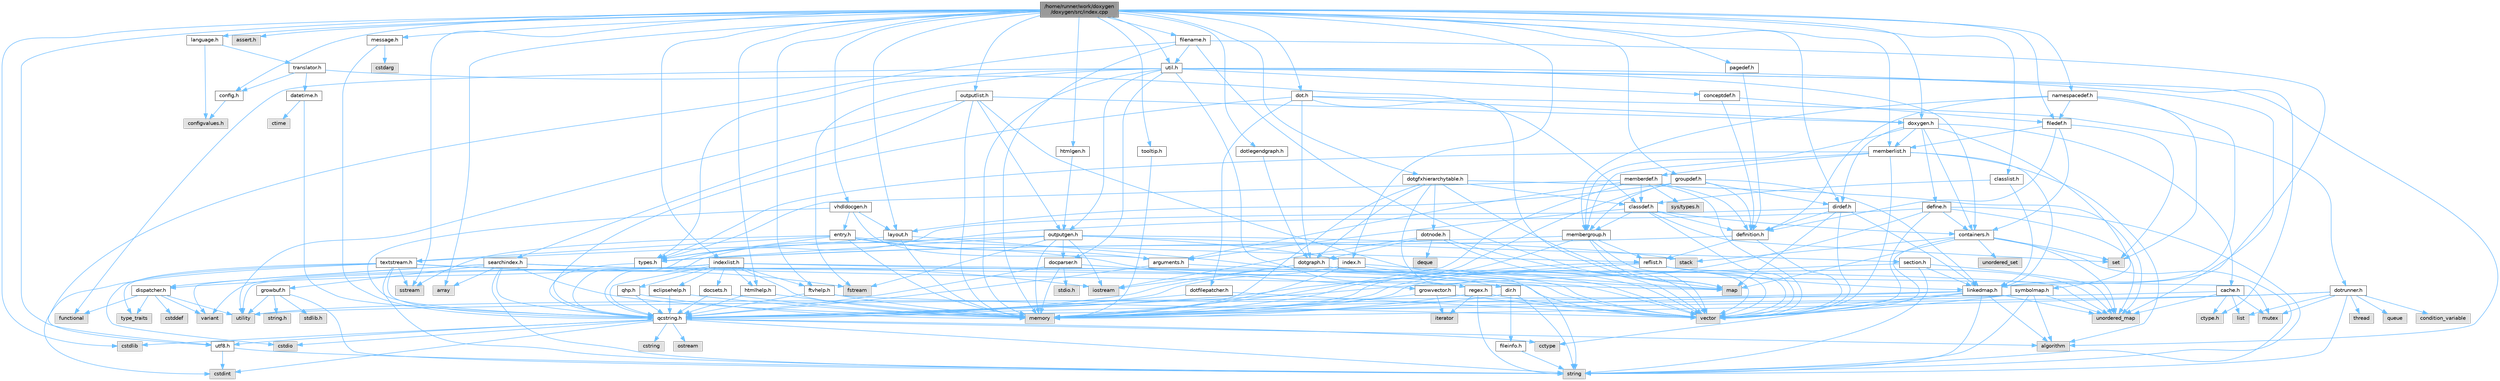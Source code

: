 digraph "/home/runner/work/doxygen/doxygen/src/index.cpp"
{
 // INTERACTIVE_SVG=YES
 // LATEX_PDF_SIZE
  bgcolor="transparent";
  edge [fontname=Helvetica,fontsize=10,labelfontname=Helvetica,labelfontsize=10];
  node [fontname=Helvetica,fontsize=10,shape=box,height=0.2,width=0.4];
  Node1 [label="/home/runner/work/doxygen\l/doxygen/src/index.cpp",height=0.2,width=0.4,color="gray40", fillcolor="grey60", style="filled", fontcolor="black",tooltip="This file contains functions for the various index pages."];
  Node1 -> Node2 [color="steelblue1",style="solid"];
  Node2 [label="cstdlib",height=0.2,width=0.4,color="grey60", fillcolor="#E0E0E0", style="filled",tooltip=" "];
  Node1 -> Node3 [color="steelblue1",style="solid"];
  Node3 [label="sstream",height=0.2,width=0.4,color="grey60", fillcolor="#E0E0E0", style="filled",tooltip=" "];
  Node1 -> Node4 [color="steelblue1",style="solid"];
  Node4 [label="array",height=0.2,width=0.4,color="grey60", fillcolor="#E0E0E0", style="filled",tooltip=" "];
  Node1 -> Node5 [color="steelblue1",style="solid"];
  Node5 [label="assert.h",height=0.2,width=0.4,color="grey60", fillcolor="#E0E0E0", style="filled",tooltip=" "];
  Node1 -> Node6 [color="steelblue1",style="solid"];
  Node6 [label="message.h",height=0.2,width=0.4,color="grey40", fillcolor="white", style="filled",URL="$d2/d0d/message_8h.html",tooltip=" "];
  Node6 -> Node7 [color="steelblue1",style="solid"];
  Node7 [label="cstdarg",height=0.2,width=0.4,color="grey60", fillcolor="#E0E0E0", style="filled",tooltip=" "];
  Node6 -> Node8 [color="steelblue1",style="solid"];
  Node8 [label="qcstring.h",height=0.2,width=0.4,color="grey40", fillcolor="white", style="filled",URL="$d7/d5c/qcstring_8h.html",tooltip=" "];
  Node8 -> Node9 [color="steelblue1",style="solid"];
  Node9 [label="string",height=0.2,width=0.4,color="grey60", fillcolor="#E0E0E0", style="filled",tooltip=" "];
  Node8 -> Node10 [color="steelblue1",style="solid"];
  Node10 [label="algorithm",height=0.2,width=0.4,color="grey60", fillcolor="#E0E0E0", style="filled",tooltip=" "];
  Node8 -> Node11 [color="steelblue1",style="solid"];
  Node11 [label="cctype",height=0.2,width=0.4,color="grey60", fillcolor="#E0E0E0", style="filled",tooltip=" "];
  Node8 -> Node12 [color="steelblue1",style="solid"];
  Node12 [label="cstring",height=0.2,width=0.4,color="grey60", fillcolor="#E0E0E0", style="filled",tooltip=" "];
  Node8 -> Node13 [color="steelblue1",style="solid"];
  Node13 [label="cstdio",height=0.2,width=0.4,color="grey60", fillcolor="#E0E0E0", style="filled",tooltip=" "];
  Node8 -> Node2 [color="steelblue1",style="solid"];
  Node8 -> Node14 [color="steelblue1",style="solid"];
  Node14 [label="cstdint",height=0.2,width=0.4,color="grey60", fillcolor="#E0E0E0", style="filled",tooltip=" "];
  Node8 -> Node15 [color="steelblue1",style="solid"];
  Node15 [label="ostream",height=0.2,width=0.4,color="grey60", fillcolor="#E0E0E0", style="filled",tooltip=" "];
  Node8 -> Node16 [color="steelblue1",style="solid"];
  Node16 [label="utf8.h",height=0.2,width=0.4,color="grey40", fillcolor="white", style="filled",URL="$db/d7c/utf8_8h.html",tooltip="Various UTF8 related helper functions."];
  Node16 -> Node14 [color="steelblue1",style="solid"];
  Node16 -> Node9 [color="steelblue1",style="solid"];
  Node1 -> Node17 [color="steelblue1",style="solid"];
  Node17 [label="index.h",height=0.2,width=0.4,color="grey40", fillcolor="white", style="filled",URL="$d1/db5/index_8h.html",tooltip=" "];
  Node17 -> Node18 [color="steelblue1",style="solid"];
  Node18 [label="memory",height=0.2,width=0.4,color="grey60", fillcolor="#E0E0E0", style="filled",tooltip=" "];
  Node17 -> Node19 [color="steelblue1",style="solid"];
  Node19 [label="vector",height=0.2,width=0.4,color="grey60", fillcolor="#E0E0E0", style="filled",tooltip=" "];
  Node17 -> Node20 [color="steelblue1",style="solid"];
  Node20 [label="map",height=0.2,width=0.4,color="grey60", fillcolor="#E0E0E0", style="filled",tooltip=" "];
  Node17 -> Node8 [color="steelblue1",style="solid"];
  Node1 -> Node21 [color="steelblue1",style="solid"];
  Node21 [label="indexlist.h",height=0.2,width=0.4,color="grey40", fillcolor="white", style="filled",URL="$d5/d61/indexlist_8h.html",tooltip=" "];
  Node21 -> Node22 [color="steelblue1",style="solid"];
  Node22 [label="utility",height=0.2,width=0.4,color="grey60", fillcolor="#E0E0E0", style="filled",tooltip=" "];
  Node21 -> Node19 [color="steelblue1",style="solid"];
  Node21 -> Node18 [color="steelblue1",style="solid"];
  Node21 -> Node23 [color="steelblue1",style="solid"];
  Node23 [label="mutex",height=0.2,width=0.4,color="grey60", fillcolor="#E0E0E0", style="filled",tooltip=" "];
  Node21 -> Node24 [color="steelblue1",style="solid"];
  Node24 [label="variant",height=0.2,width=0.4,color="grey60", fillcolor="#E0E0E0", style="filled",tooltip=" "];
  Node21 -> Node8 [color="steelblue1",style="solid"];
  Node21 -> Node25 [color="steelblue1",style="solid"];
  Node25 [label="dispatcher.h",height=0.2,width=0.4,color="grey40", fillcolor="white", style="filled",URL="$da/d73/dispatcher_8h.html",tooltip=" "];
  Node25 -> Node26 [color="steelblue1",style="solid"];
  Node26 [label="cstddef",height=0.2,width=0.4,color="grey60", fillcolor="#E0E0E0", style="filled",tooltip=" "];
  Node25 -> Node22 [color="steelblue1",style="solid"];
  Node25 -> Node27 [color="steelblue1",style="solid"];
  Node27 [label="functional",height=0.2,width=0.4,color="grey60", fillcolor="#E0E0E0", style="filled",tooltip=" "];
  Node25 -> Node24 [color="steelblue1",style="solid"];
  Node25 -> Node28 [color="steelblue1",style="solid"];
  Node28 [label="type_traits",height=0.2,width=0.4,color="grey60", fillcolor="#E0E0E0", style="filled",tooltip=" "];
  Node21 -> Node29 [color="steelblue1",style="solid"];
  Node29 [label="docsets.h",height=0.2,width=0.4,color="grey40", fillcolor="white", style="filled",URL="$d1/db2/docsets_8h.html",tooltip=" "];
  Node29 -> Node18 [color="steelblue1",style="solid"];
  Node29 -> Node8 [color="steelblue1",style="solid"];
  Node21 -> Node30 [color="steelblue1",style="solid"];
  Node30 [label="eclipsehelp.h",height=0.2,width=0.4,color="grey40", fillcolor="white", style="filled",URL="$db/d9e/eclipsehelp_8h.html",tooltip=" "];
  Node30 -> Node18 [color="steelblue1",style="solid"];
  Node30 -> Node8 [color="steelblue1",style="solid"];
  Node21 -> Node31 [color="steelblue1",style="solid"];
  Node31 [label="ftvhelp.h",height=0.2,width=0.4,color="grey40", fillcolor="white", style="filled",URL="$d2/d4a/ftvhelp_8h.html",tooltip=" "];
  Node31 -> Node18 [color="steelblue1",style="solid"];
  Node31 -> Node19 [color="steelblue1",style="solid"];
  Node31 -> Node8 [color="steelblue1",style="solid"];
  Node21 -> Node32 [color="steelblue1",style="solid"];
  Node32 [label="htmlhelp.h",height=0.2,width=0.4,color="grey40", fillcolor="white", style="filled",URL="$d8/dc3/htmlhelp_8h.html",tooltip=" "];
  Node32 -> Node18 [color="steelblue1",style="solid"];
  Node32 -> Node8 [color="steelblue1",style="solid"];
  Node21 -> Node33 [color="steelblue1",style="solid"];
  Node33 [label="qhp.h",height=0.2,width=0.4,color="grey40", fillcolor="white", style="filled",URL="$dc/d20/qhp_8h.html",tooltip=" "];
  Node33 -> Node18 [color="steelblue1",style="solid"];
  Node33 -> Node8 [color="steelblue1",style="solid"];
  Node1 -> Node34 [color="steelblue1",style="solid"];
  Node34 [label="doxygen.h",height=0.2,width=0.4,color="grey40", fillcolor="white", style="filled",URL="$d1/da1/doxygen_8h.html",tooltip=" "];
  Node34 -> Node35 [color="steelblue1",style="solid"];
  Node35 [label="containers.h",height=0.2,width=0.4,color="grey40", fillcolor="white", style="filled",URL="$d5/d75/containers_8h.html",tooltip=" "];
  Node35 -> Node19 [color="steelblue1",style="solid"];
  Node35 -> Node9 [color="steelblue1",style="solid"];
  Node35 -> Node36 [color="steelblue1",style="solid"];
  Node36 [label="set",height=0.2,width=0.4,color="grey60", fillcolor="#E0E0E0", style="filled",tooltip=" "];
  Node35 -> Node20 [color="steelblue1",style="solid"];
  Node35 -> Node37 [color="steelblue1",style="solid"];
  Node37 [label="unordered_set",height=0.2,width=0.4,color="grey60", fillcolor="#E0E0E0", style="filled",tooltip=" "];
  Node35 -> Node38 [color="steelblue1",style="solid"];
  Node38 [label="unordered_map",height=0.2,width=0.4,color="grey60", fillcolor="#E0E0E0", style="filled",tooltip=" "];
  Node35 -> Node39 [color="steelblue1",style="solid"];
  Node39 [label="stack",height=0.2,width=0.4,color="grey60", fillcolor="#E0E0E0", style="filled",tooltip=" "];
  Node34 -> Node40 [color="steelblue1",style="solid"];
  Node40 [label="membergroup.h",height=0.2,width=0.4,color="grey40", fillcolor="white", style="filled",URL="$d9/d11/membergroup_8h.html",tooltip=" "];
  Node40 -> Node19 [color="steelblue1",style="solid"];
  Node40 -> Node20 [color="steelblue1",style="solid"];
  Node40 -> Node18 [color="steelblue1",style="solid"];
  Node40 -> Node41 [color="steelblue1",style="solid"];
  Node41 [label="types.h",height=0.2,width=0.4,color="grey40", fillcolor="white", style="filled",URL="$d9/d49/types_8h.html",tooltip="This file contains a number of basic enums and types."];
  Node41 -> Node8 [color="steelblue1",style="solid"];
  Node40 -> Node42 [color="steelblue1",style="solid"];
  Node42 [label="reflist.h",height=0.2,width=0.4,color="grey40", fillcolor="white", style="filled",URL="$d1/d02/reflist_8h.html",tooltip=" "];
  Node42 -> Node19 [color="steelblue1",style="solid"];
  Node42 -> Node38 [color="steelblue1",style="solid"];
  Node42 -> Node18 [color="steelblue1",style="solid"];
  Node42 -> Node8 [color="steelblue1",style="solid"];
  Node42 -> Node43 [color="steelblue1",style="solid"];
  Node43 [label="linkedmap.h",height=0.2,width=0.4,color="grey40", fillcolor="white", style="filled",URL="$da/de1/linkedmap_8h.html",tooltip=" "];
  Node43 -> Node38 [color="steelblue1",style="solid"];
  Node43 -> Node19 [color="steelblue1",style="solid"];
  Node43 -> Node18 [color="steelblue1",style="solid"];
  Node43 -> Node9 [color="steelblue1",style="solid"];
  Node43 -> Node10 [color="steelblue1",style="solid"];
  Node43 -> Node11 [color="steelblue1",style="solid"];
  Node43 -> Node8 [color="steelblue1",style="solid"];
  Node34 -> Node44 [color="steelblue1",style="solid"];
  Node44 [label="dirdef.h",height=0.2,width=0.4,color="grey40", fillcolor="white", style="filled",URL="$d6/d15/dirdef_8h.html",tooltip=" "];
  Node44 -> Node19 [color="steelblue1",style="solid"];
  Node44 -> Node20 [color="steelblue1",style="solid"];
  Node44 -> Node8 [color="steelblue1",style="solid"];
  Node44 -> Node43 [color="steelblue1",style="solid"];
  Node44 -> Node45 [color="steelblue1",style="solid"];
  Node45 [label="definition.h",height=0.2,width=0.4,color="grey40", fillcolor="white", style="filled",URL="$df/da1/definition_8h.html",tooltip=" "];
  Node45 -> Node19 [color="steelblue1",style="solid"];
  Node45 -> Node41 [color="steelblue1",style="solid"];
  Node45 -> Node42 [color="steelblue1",style="solid"];
  Node34 -> Node46 [color="steelblue1",style="solid"];
  Node46 [label="memberlist.h",height=0.2,width=0.4,color="grey40", fillcolor="white", style="filled",URL="$dd/d78/memberlist_8h.html",tooltip=" "];
  Node46 -> Node19 [color="steelblue1",style="solid"];
  Node46 -> Node10 [color="steelblue1",style="solid"];
  Node46 -> Node47 [color="steelblue1",style="solid"];
  Node47 [label="memberdef.h",height=0.2,width=0.4,color="grey40", fillcolor="white", style="filled",URL="$d4/d46/memberdef_8h.html",tooltip=" "];
  Node47 -> Node19 [color="steelblue1",style="solid"];
  Node47 -> Node18 [color="steelblue1",style="solid"];
  Node47 -> Node48 [color="steelblue1",style="solid"];
  Node48 [label="sys/types.h",height=0.2,width=0.4,color="grey60", fillcolor="#E0E0E0", style="filled",tooltip=" "];
  Node47 -> Node41 [color="steelblue1",style="solid"];
  Node47 -> Node45 [color="steelblue1",style="solid"];
  Node47 -> Node49 [color="steelblue1",style="solid"];
  Node49 [label="arguments.h",height=0.2,width=0.4,color="grey40", fillcolor="white", style="filled",URL="$df/d9b/arguments_8h.html",tooltip=" "];
  Node49 -> Node19 [color="steelblue1",style="solid"];
  Node49 -> Node8 [color="steelblue1",style="solid"];
  Node47 -> Node50 [color="steelblue1",style="solid"];
  Node50 [label="classdef.h",height=0.2,width=0.4,color="grey40", fillcolor="white", style="filled",URL="$d1/da6/classdef_8h.html",tooltip=" "];
  Node50 -> Node19 [color="steelblue1",style="solid"];
  Node50 -> Node36 [color="steelblue1",style="solid"];
  Node50 -> Node35 [color="steelblue1",style="solid"];
  Node50 -> Node45 [color="steelblue1",style="solid"];
  Node50 -> Node49 [color="steelblue1",style="solid"];
  Node50 -> Node40 [color="steelblue1",style="solid"];
  Node46 -> Node43 [color="steelblue1",style="solid"];
  Node46 -> Node41 [color="steelblue1",style="solid"];
  Node46 -> Node40 [color="steelblue1",style="solid"];
  Node34 -> Node51 [color="steelblue1",style="solid"];
  Node51 [label="define.h",height=0.2,width=0.4,color="grey40", fillcolor="white", style="filled",URL="$df/d67/define_8h.html",tooltip=" "];
  Node51 -> Node19 [color="steelblue1",style="solid"];
  Node51 -> Node18 [color="steelblue1",style="solid"];
  Node51 -> Node9 [color="steelblue1",style="solid"];
  Node51 -> Node38 [color="steelblue1",style="solid"];
  Node51 -> Node8 [color="steelblue1",style="solid"];
  Node51 -> Node35 [color="steelblue1",style="solid"];
  Node34 -> Node52 [color="steelblue1",style="solid"];
  Node52 [label="cache.h",height=0.2,width=0.4,color="grey40", fillcolor="white", style="filled",URL="$d3/d26/cache_8h.html",tooltip=" "];
  Node52 -> Node53 [color="steelblue1",style="solid"];
  Node53 [label="list",height=0.2,width=0.4,color="grey60", fillcolor="#E0E0E0", style="filled",tooltip=" "];
  Node52 -> Node38 [color="steelblue1",style="solid"];
  Node52 -> Node23 [color="steelblue1",style="solid"];
  Node52 -> Node22 [color="steelblue1",style="solid"];
  Node52 -> Node54 [color="steelblue1",style="solid"];
  Node54 [label="ctype.h",height=0.2,width=0.4,color="grey60", fillcolor="#E0E0E0", style="filled",tooltip=" "];
  Node34 -> Node55 [color="steelblue1",style="solid"];
  Node55 [label="symbolmap.h",height=0.2,width=0.4,color="grey40", fillcolor="white", style="filled",URL="$d7/ddd/symbolmap_8h.html",tooltip=" "];
  Node55 -> Node10 [color="steelblue1",style="solid"];
  Node55 -> Node38 [color="steelblue1",style="solid"];
  Node55 -> Node19 [color="steelblue1",style="solid"];
  Node55 -> Node9 [color="steelblue1",style="solid"];
  Node55 -> Node22 [color="steelblue1",style="solid"];
  Node1 -> Node56 [color="steelblue1",style="solid"];
  Node56 [label="config.h",height=0.2,width=0.4,color="grey40", fillcolor="white", style="filled",URL="$db/d16/config_8h.html",tooltip=" "];
  Node56 -> Node57 [color="steelblue1",style="solid"];
  Node57 [label="configvalues.h",height=0.2,width=0.4,color="grey60", fillcolor="#E0E0E0", style="filled",tooltip=" "];
  Node1 -> Node58 [color="steelblue1",style="solid"];
  Node58 [label="filedef.h",height=0.2,width=0.4,color="grey40", fillcolor="white", style="filled",URL="$d4/d3a/filedef_8h.html",tooltip=" "];
  Node58 -> Node36 [color="steelblue1",style="solid"];
  Node58 -> Node45 [color="steelblue1",style="solid"];
  Node58 -> Node46 [color="steelblue1",style="solid"];
  Node58 -> Node35 [color="steelblue1",style="solid"];
  Node1 -> Node59 [color="steelblue1",style="solid"];
  Node59 [label="outputlist.h",height=0.2,width=0.4,color="grey40", fillcolor="white", style="filled",URL="$d2/db9/outputlist_8h.html",tooltip=" "];
  Node59 -> Node22 [color="steelblue1",style="solid"];
  Node59 -> Node19 [color="steelblue1",style="solid"];
  Node59 -> Node18 [color="steelblue1",style="solid"];
  Node59 -> Node60 [color="steelblue1",style="solid"];
  Node60 [label="outputgen.h",height=0.2,width=0.4,color="grey40", fillcolor="white", style="filled",URL="$df/d06/outputgen_8h.html",tooltip=" "];
  Node60 -> Node18 [color="steelblue1",style="solid"];
  Node60 -> Node39 [color="steelblue1",style="solid"];
  Node60 -> Node61 [color="steelblue1",style="solid"];
  Node61 [label="iostream",height=0.2,width=0.4,color="grey60", fillcolor="#E0E0E0", style="filled",tooltip=" "];
  Node60 -> Node62 [color="steelblue1",style="solid"];
  Node62 [label="fstream",height=0.2,width=0.4,color="grey60", fillcolor="#E0E0E0", style="filled",tooltip=" "];
  Node60 -> Node41 [color="steelblue1",style="solid"];
  Node60 -> Node17 [color="steelblue1",style="solid"];
  Node60 -> Node63 [color="steelblue1",style="solid"];
  Node63 [label="section.h",height=0.2,width=0.4,color="grey40", fillcolor="white", style="filled",URL="$d1/d2a/section_8h.html",tooltip=" "];
  Node63 -> Node9 [color="steelblue1",style="solid"];
  Node63 -> Node38 [color="steelblue1",style="solid"];
  Node63 -> Node8 [color="steelblue1",style="solid"];
  Node63 -> Node43 [color="steelblue1",style="solid"];
  Node60 -> Node64 [color="steelblue1",style="solid"];
  Node64 [label="textstream.h",height=0.2,width=0.4,color="grey40", fillcolor="white", style="filled",URL="$d4/d7d/textstream_8h.html",tooltip=" "];
  Node64 -> Node9 [color="steelblue1",style="solid"];
  Node64 -> Node61 [color="steelblue1",style="solid"];
  Node64 -> Node3 [color="steelblue1",style="solid"];
  Node64 -> Node14 [color="steelblue1",style="solid"];
  Node64 -> Node13 [color="steelblue1",style="solid"];
  Node64 -> Node62 [color="steelblue1",style="solid"];
  Node64 -> Node28 [color="steelblue1",style="solid"];
  Node64 -> Node8 [color="steelblue1",style="solid"];
  Node60 -> Node65 [color="steelblue1",style="solid"];
  Node65 [label="docparser.h",height=0.2,width=0.4,color="grey40", fillcolor="white", style="filled",URL="$de/d9c/docparser_8h.html",tooltip=" "];
  Node65 -> Node66 [color="steelblue1",style="solid"];
  Node66 [label="stdio.h",height=0.2,width=0.4,color="grey60", fillcolor="#E0E0E0", style="filled",tooltip=" "];
  Node65 -> Node18 [color="steelblue1",style="solid"];
  Node65 -> Node8 [color="steelblue1",style="solid"];
  Node65 -> Node67 [color="steelblue1",style="solid"];
  Node67 [label="growvector.h",height=0.2,width=0.4,color="grey40", fillcolor="white", style="filled",URL="$d7/d50/growvector_8h.html",tooltip=" "];
  Node67 -> Node19 [color="steelblue1",style="solid"];
  Node67 -> Node18 [color="steelblue1",style="solid"];
  Node67 -> Node68 [color="steelblue1",style="solid"];
  Node68 [label="iterator",height=0.2,width=0.4,color="grey60", fillcolor="#E0E0E0", style="filled",tooltip=" "];
  Node59 -> Node69 [color="steelblue1",style="solid"];
  Node69 [label="searchindex.h",height=0.2,width=0.4,color="grey40", fillcolor="white", style="filled",URL="$de/d07/searchindex_8h.html",tooltip="Web server based search engine."];
  Node69 -> Node18 [color="steelblue1",style="solid"];
  Node69 -> Node19 [color="steelblue1",style="solid"];
  Node69 -> Node20 [color="steelblue1",style="solid"];
  Node69 -> Node38 [color="steelblue1",style="solid"];
  Node69 -> Node9 [color="steelblue1",style="solid"];
  Node69 -> Node4 [color="steelblue1",style="solid"];
  Node69 -> Node24 [color="steelblue1",style="solid"];
  Node69 -> Node8 [color="steelblue1",style="solid"];
  Node69 -> Node70 [color="steelblue1",style="solid"];
  Node70 [label="growbuf.h",height=0.2,width=0.4,color="grey40", fillcolor="white", style="filled",URL="$dd/d72/growbuf_8h.html",tooltip=" "];
  Node70 -> Node22 [color="steelblue1",style="solid"];
  Node70 -> Node71 [color="steelblue1",style="solid"];
  Node71 [label="stdlib.h",height=0.2,width=0.4,color="grey60", fillcolor="#E0E0E0", style="filled",tooltip=" "];
  Node70 -> Node72 [color="steelblue1",style="solid"];
  Node72 [label="string.h",height=0.2,width=0.4,color="grey60", fillcolor="#E0E0E0", style="filled",tooltip=" "];
  Node70 -> Node9 [color="steelblue1",style="solid"];
  Node69 -> Node25 [color="steelblue1",style="solid"];
  Node59 -> Node34 [color="steelblue1",style="solid"];
  Node1 -> Node73 [color="steelblue1",style="solid"];
  Node73 [label="util.h",height=0.2,width=0.4,color="grey40", fillcolor="white", style="filled",URL="$d8/d3c/util_8h.html",tooltip="A bunch of utility functions."];
  Node73 -> Node18 [color="steelblue1",style="solid"];
  Node73 -> Node38 [color="steelblue1",style="solid"];
  Node73 -> Node10 [color="steelblue1",style="solid"];
  Node73 -> Node27 [color="steelblue1",style="solid"];
  Node73 -> Node62 [color="steelblue1",style="solid"];
  Node73 -> Node54 [color="steelblue1",style="solid"];
  Node73 -> Node41 [color="steelblue1",style="solid"];
  Node73 -> Node65 [color="steelblue1",style="solid"];
  Node73 -> Node35 [color="steelblue1",style="solid"];
  Node73 -> Node60 [color="steelblue1",style="solid"];
  Node73 -> Node74 [color="steelblue1",style="solid"];
  Node74 [label="regex.h",height=0.2,width=0.4,color="grey40", fillcolor="white", style="filled",URL="$d1/d21/regex_8h.html",tooltip=" "];
  Node74 -> Node18 [color="steelblue1",style="solid"];
  Node74 -> Node9 [color="steelblue1",style="solid"];
  Node74 -> Node19 [color="steelblue1",style="solid"];
  Node74 -> Node68 [color="steelblue1",style="solid"];
  Node73 -> Node75 [color="steelblue1",style="solid"];
  Node75 [label="conceptdef.h",height=0.2,width=0.4,color="grey40", fillcolor="white", style="filled",URL="$da/df1/conceptdef_8h.html",tooltip=" "];
  Node75 -> Node45 [color="steelblue1",style="solid"];
  Node75 -> Node58 [color="steelblue1",style="solid"];
  Node1 -> Node76 [color="steelblue1",style="solid"];
  Node76 [label="groupdef.h",height=0.2,width=0.4,color="grey40", fillcolor="white", style="filled",URL="$d1/de6/groupdef_8h.html",tooltip=" "];
  Node76 -> Node18 [color="steelblue1",style="solid"];
  Node76 -> Node45 [color="steelblue1",style="solid"];
  Node76 -> Node44 [color="steelblue1",style="solid"];
  Node76 -> Node77 [color="steelblue1",style="solid"];
  Node77 [label="layout.h",height=0.2,width=0.4,color="grey40", fillcolor="white", style="filled",URL="$db/d51/layout_8h.html",tooltip=" "];
  Node77 -> Node18 [color="steelblue1",style="solid"];
  Node77 -> Node19 [color="steelblue1",style="solid"];
  Node77 -> Node41 [color="steelblue1",style="solid"];
  Node76 -> Node40 [color="steelblue1",style="solid"];
  Node76 -> Node43 [color="steelblue1",style="solid"];
  Node1 -> Node78 [color="steelblue1",style="solid"];
  Node78 [label="language.h",height=0.2,width=0.4,color="grey40", fillcolor="white", style="filled",URL="$d8/dce/language_8h.html",tooltip=" "];
  Node78 -> Node79 [color="steelblue1",style="solid"];
  Node79 [label="translator.h",height=0.2,width=0.4,color="grey40", fillcolor="white", style="filled",URL="$d9/df1/translator_8h.html",tooltip=" "];
  Node79 -> Node50 [color="steelblue1",style="solid"];
  Node79 -> Node56 [color="steelblue1",style="solid"];
  Node79 -> Node80 [color="steelblue1",style="solid"];
  Node80 [label="datetime.h",height=0.2,width=0.4,color="grey40", fillcolor="white", style="filled",URL="$de/d1b/datetime_8h.html",tooltip=" "];
  Node80 -> Node81 [color="steelblue1",style="solid"];
  Node81 [label="ctime",height=0.2,width=0.4,color="grey60", fillcolor="#E0E0E0", style="filled",tooltip=" "];
  Node80 -> Node8 [color="steelblue1",style="solid"];
  Node78 -> Node57 [color="steelblue1",style="solid"];
  Node1 -> Node82 [color="steelblue1",style="solid"];
  Node82 [label="htmlgen.h",height=0.2,width=0.4,color="grey40", fillcolor="white", style="filled",URL="$d8/d56/htmlgen_8h.html",tooltip=" "];
  Node82 -> Node60 [color="steelblue1",style="solid"];
  Node1 -> Node32 [color="steelblue1",style="solid"];
  Node1 -> Node31 [color="steelblue1",style="solid"];
  Node1 -> Node83 [color="steelblue1",style="solid"];
  Node83 [label="dot.h",height=0.2,width=0.4,color="grey40", fillcolor="white", style="filled",URL="$d6/d4a/dot_8h.html",tooltip=" "];
  Node83 -> Node20 [color="steelblue1",style="solid"];
  Node83 -> Node8 [color="steelblue1",style="solid"];
  Node83 -> Node84 [color="steelblue1",style="solid"];
  Node84 [label="dotgraph.h",height=0.2,width=0.4,color="grey40", fillcolor="white", style="filled",URL="$d0/daa/dotgraph_8h.html",tooltip=" "];
  Node84 -> Node61 [color="steelblue1",style="solid"];
  Node84 -> Node20 [color="steelblue1",style="solid"];
  Node84 -> Node8 [color="steelblue1",style="solid"];
  Node84 -> Node85 [color="steelblue1",style="solid"];
  Node85 [label="dir.h",height=0.2,width=0.4,color="grey40", fillcolor="white", style="filled",URL="$df/d9c/dir_8h.html",tooltip=" "];
  Node85 -> Node9 [color="steelblue1",style="solid"];
  Node85 -> Node18 [color="steelblue1",style="solid"];
  Node85 -> Node86 [color="steelblue1",style="solid"];
  Node86 [label="fileinfo.h",height=0.2,width=0.4,color="grey40", fillcolor="white", style="filled",URL="$df/d45/fileinfo_8h.html",tooltip=" "];
  Node86 -> Node9 [color="steelblue1",style="solid"];
  Node83 -> Node87 [color="steelblue1",style="solid"];
  Node87 [label="dotfilepatcher.h",height=0.2,width=0.4,color="grey40", fillcolor="white", style="filled",URL="$d3/d38/dotfilepatcher_8h.html",tooltip=" "];
  Node87 -> Node19 [color="steelblue1",style="solid"];
  Node87 -> Node8 [color="steelblue1",style="solid"];
  Node83 -> Node88 [color="steelblue1",style="solid"];
  Node88 [label="dotrunner.h",height=0.2,width=0.4,color="grey40", fillcolor="white", style="filled",URL="$d2/dd1/dotrunner_8h.html",tooltip=" "];
  Node88 -> Node9 [color="steelblue1",style="solid"];
  Node88 -> Node89 [color="steelblue1",style="solid"];
  Node89 [label="thread",height=0.2,width=0.4,color="grey60", fillcolor="#E0E0E0", style="filled",tooltip=" "];
  Node88 -> Node53 [color="steelblue1",style="solid"];
  Node88 -> Node90 [color="steelblue1",style="solid"];
  Node90 [label="queue",height=0.2,width=0.4,color="grey60", fillcolor="#E0E0E0", style="filled",tooltip=" "];
  Node88 -> Node23 [color="steelblue1",style="solid"];
  Node88 -> Node91 [color="steelblue1",style="solid"];
  Node91 [label="condition_variable",height=0.2,width=0.4,color="grey60", fillcolor="#E0E0E0", style="filled",tooltip=" "];
  Node88 -> Node18 [color="steelblue1",style="solid"];
  Node88 -> Node8 [color="steelblue1",style="solid"];
  Node83 -> Node34 [color="steelblue1",style="solid"];
  Node1 -> Node92 [color="steelblue1",style="solid"];
  Node92 [label="dotgfxhierarchytable.h",height=0.2,width=0.4,color="grey40", fillcolor="white", style="filled",URL="$d2/de7/dotgfxhierarchytable_8h.html",tooltip=" "];
  Node92 -> Node18 [color="steelblue1",style="solid"];
  Node92 -> Node9 [color="steelblue1",style="solid"];
  Node92 -> Node38 [color="steelblue1",style="solid"];
  Node92 -> Node19 [color="steelblue1",style="solid"];
  Node92 -> Node50 [color="steelblue1",style="solid"];
  Node92 -> Node84 [color="steelblue1",style="solid"];
  Node92 -> Node93 [color="steelblue1",style="solid"];
  Node93 [label="dotnode.h",height=0.2,width=0.4,color="grey40", fillcolor="white", style="filled",URL="$d8/d3b/dotnode_8h.html",tooltip=" "];
  Node93 -> Node19 [color="steelblue1",style="solid"];
  Node93 -> Node20 [color="steelblue1",style="solid"];
  Node93 -> Node94 [color="steelblue1",style="solid"];
  Node94 [label="deque",height=0.2,width=0.4,color="grey60", fillcolor="#E0E0E0", style="filled",tooltip=" "];
  Node93 -> Node61 [color="steelblue1",style="solid"];
  Node93 -> Node84 [color="steelblue1",style="solid"];
  Node1 -> Node95 [color="steelblue1",style="solid"];
  Node95 [label="dotlegendgraph.h",height=0.2,width=0.4,color="grey40", fillcolor="white", style="filled",URL="$d5/d76/dotlegendgraph_8h.html",tooltip=" "];
  Node95 -> Node84 [color="steelblue1",style="solid"];
  Node1 -> Node96 [color="steelblue1",style="solid"];
  Node96 [label="pagedef.h",height=0.2,width=0.4,color="grey40", fillcolor="white", style="filled",URL="$dd/d66/pagedef_8h.html",tooltip=" "];
  Node96 -> Node45 [color="steelblue1",style="solid"];
  Node1 -> Node44 [color="steelblue1",style="solid"];
  Node1 -> Node97 [color="steelblue1",style="solid"];
  Node97 [label="vhdldocgen.h",height=0.2,width=0.4,color="grey40", fillcolor="white", style="filled",URL="$dd/dec/vhdldocgen_8h.html",tooltip=" "];
  Node97 -> Node8 [color="steelblue1",style="solid"];
  Node97 -> Node77 [color="steelblue1",style="solid"];
  Node97 -> Node49 [color="steelblue1",style="solid"];
  Node97 -> Node98 [color="steelblue1",style="solid"];
  Node98 [label="entry.h",height=0.2,width=0.4,color="grey40", fillcolor="white", style="filled",URL="$d1/dc6/entry_8h.html",tooltip=" "];
  Node98 -> Node19 [color="steelblue1",style="solid"];
  Node98 -> Node18 [color="steelblue1",style="solid"];
  Node98 -> Node3 [color="steelblue1",style="solid"];
  Node98 -> Node41 [color="steelblue1",style="solid"];
  Node98 -> Node49 [color="steelblue1",style="solid"];
  Node98 -> Node42 [color="steelblue1",style="solid"];
  Node98 -> Node64 [color="steelblue1",style="solid"];
  Node1 -> Node77 [color="steelblue1",style="solid"];
  Node1 -> Node46 [color="steelblue1",style="solid"];
  Node1 -> Node99 [color="steelblue1",style="solid"];
  Node99 [label="classlist.h",height=0.2,width=0.4,color="grey40", fillcolor="white", style="filled",URL="$d2/df8/classlist_8h.html",tooltip=" "];
  Node99 -> Node43 [color="steelblue1",style="solid"];
  Node99 -> Node50 [color="steelblue1",style="solid"];
  Node1 -> Node100 [color="steelblue1",style="solid"];
  Node100 [label="namespacedef.h",height=0.2,width=0.4,color="grey40", fillcolor="white", style="filled",URL="$d7/d97/namespacedef_8h.html",tooltip=" "];
  Node100 -> Node36 [color="steelblue1",style="solid"];
  Node100 -> Node45 [color="steelblue1",style="solid"];
  Node100 -> Node58 [color="steelblue1",style="solid"];
  Node100 -> Node43 [color="steelblue1",style="solid"];
  Node100 -> Node40 [color="steelblue1",style="solid"];
  Node1 -> Node101 [color="steelblue1",style="solid"];
  Node101 [label="filename.h",height=0.2,width=0.4,color="grey40", fillcolor="white", style="filled",URL="$dc/dd6/filename_8h.html",tooltip=" "];
  Node101 -> Node18 [color="steelblue1",style="solid"];
  Node101 -> Node19 [color="steelblue1",style="solid"];
  Node101 -> Node43 [color="steelblue1",style="solid"];
  Node101 -> Node16 [color="steelblue1",style="solid"];
  Node101 -> Node73 [color="steelblue1",style="solid"];
  Node1 -> Node102 [color="steelblue1",style="solid"];
  Node102 [label="tooltip.h",height=0.2,width=0.4,color="grey40", fillcolor="white", style="filled",URL="$db/d83/tooltip_8h.html",tooltip=" "];
  Node102 -> Node18 [color="steelblue1",style="solid"];
  Node1 -> Node16 [color="steelblue1",style="solid"];
}
